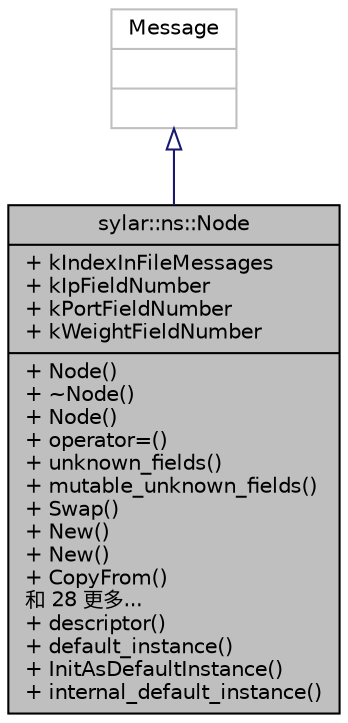 digraph "sylar::ns::Node"
{
 // LATEX_PDF_SIZE
  edge [fontname="Helvetica",fontsize="10",labelfontname="Helvetica",labelfontsize="10"];
  node [fontname="Helvetica",fontsize="10",shape=record];
  Node1 [label="{sylar::ns::Node\n|+ kIndexInFileMessages\l+ kIpFieldNumber\l+ kPortFieldNumber\l+ kWeightFieldNumber\l|+ Node()\l+ ~Node()\l+ Node()\l+ operator=()\l+ unknown_fields()\l+ mutable_unknown_fields()\l+ Swap()\l+ New()\l+ New()\l+ CopyFrom()\l和 28 更多...\l+ descriptor()\l+ default_instance()\l+ InitAsDefaultInstance()\l+ internal_default_instance()\l}",height=0.2,width=0.4,color="black", fillcolor="grey75", style="filled", fontcolor="black",tooltip=" "];
  Node2 -> Node1 [dir="back",color="midnightblue",fontsize="10",style="solid",arrowtail="onormal",fontname="Helvetica"];
  Node2 [label="{Message\n||}",height=0.2,width=0.4,color="grey75", fillcolor="white", style="filled",tooltip=" "];
}
